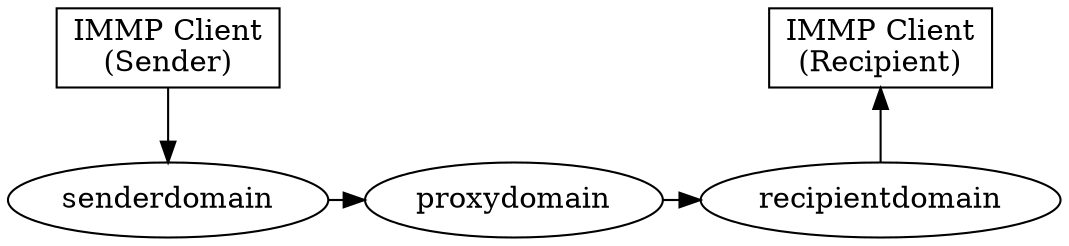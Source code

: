 digraph transport {
    sender -> senderdomain -> proxydomain -> recipientdomain -> recipient;
    sender [shape=box, label="IMMP Client\n(Sender)"];
    recipient [shape=box, label="IMMP Client\n(Recipient)"];
    {rank=same; sender recipient}
    {rank=same; senderdomain proxydomain recipientdomain}
}
